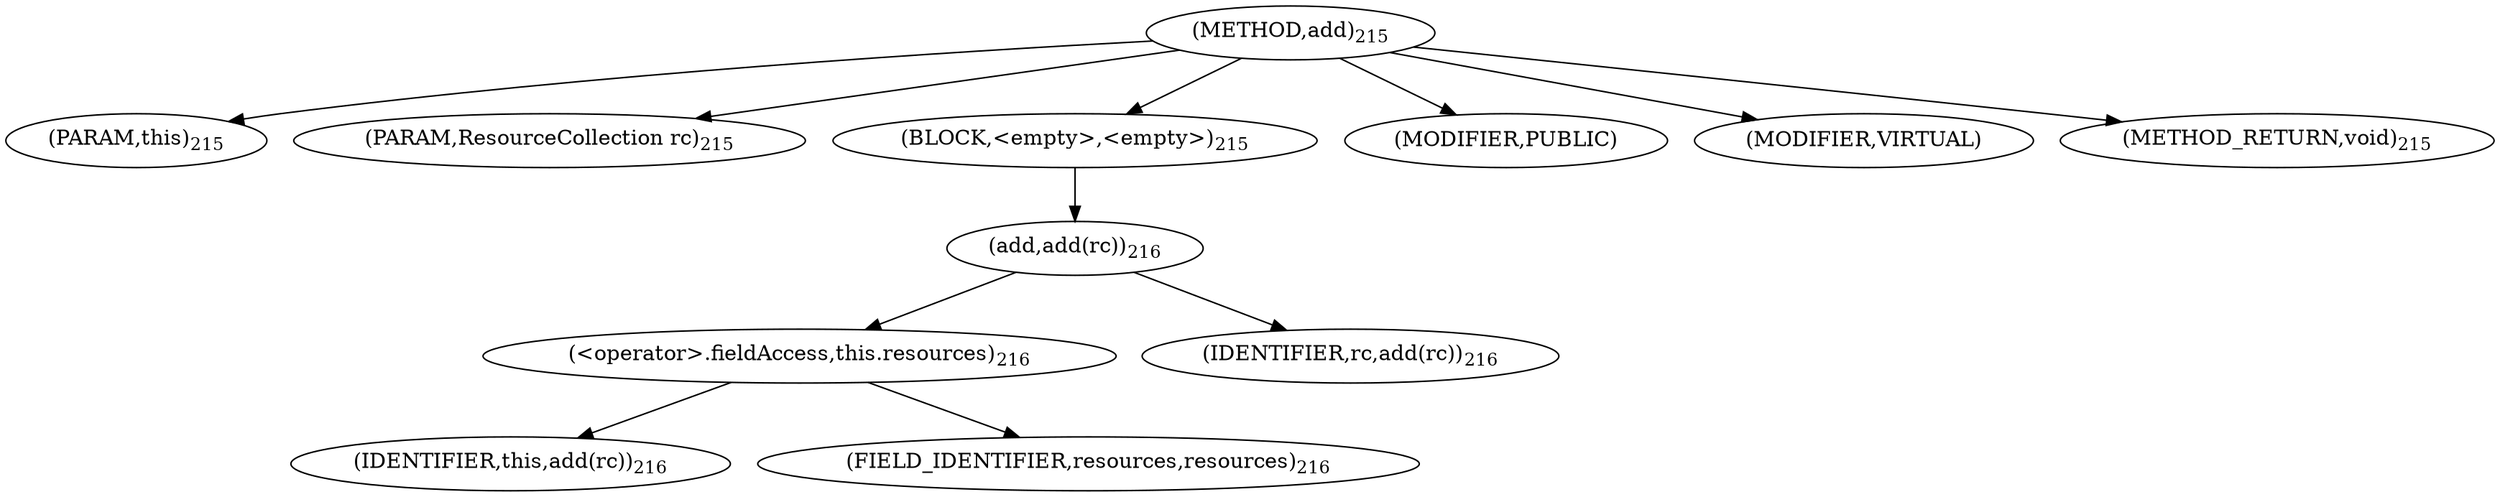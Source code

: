 digraph "add" {  
"306" [label = <(METHOD,add)<SUB>215</SUB>> ]
"307" [label = <(PARAM,this)<SUB>215</SUB>> ]
"308" [label = <(PARAM,ResourceCollection rc)<SUB>215</SUB>> ]
"309" [label = <(BLOCK,&lt;empty&gt;,&lt;empty&gt;)<SUB>215</SUB>> ]
"310" [label = <(add,add(rc))<SUB>216</SUB>> ]
"311" [label = <(&lt;operator&gt;.fieldAccess,this.resources)<SUB>216</SUB>> ]
"312" [label = <(IDENTIFIER,this,add(rc))<SUB>216</SUB>> ]
"313" [label = <(FIELD_IDENTIFIER,resources,resources)<SUB>216</SUB>> ]
"314" [label = <(IDENTIFIER,rc,add(rc))<SUB>216</SUB>> ]
"315" [label = <(MODIFIER,PUBLIC)> ]
"316" [label = <(MODIFIER,VIRTUAL)> ]
"317" [label = <(METHOD_RETURN,void)<SUB>215</SUB>> ]
  "306" -> "307" 
  "306" -> "308" 
  "306" -> "309" 
  "306" -> "315" 
  "306" -> "316" 
  "306" -> "317" 
  "309" -> "310" 
  "310" -> "311" 
  "310" -> "314" 
  "311" -> "312" 
  "311" -> "313" 
}
